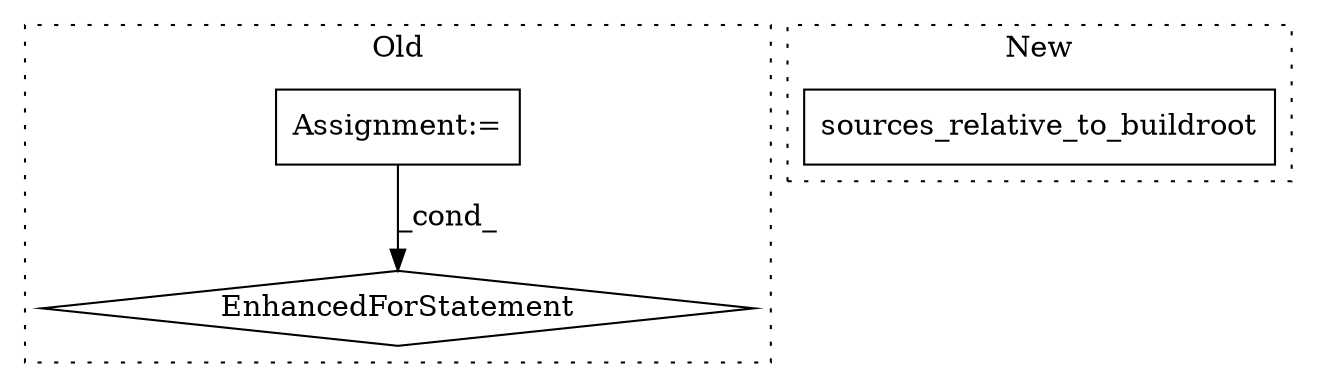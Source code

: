 digraph G {
subgraph cluster0 {
1 [label="EnhancedForStatement" a="70" s="8412,8508" l="57,2" shape="diamond"];
3 [label="Assignment:=" a="7" s="8412,8508" l="57,2" shape="box"];
label = "Old";
style="dotted";
}
subgraph cluster1 {
2 [label="sources_relative_to_buildroot" a="32" s="7178" l="31" shape="box"];
label = "New";
style="dotted";
}
3 -> 1 [label="_cond_"];
}